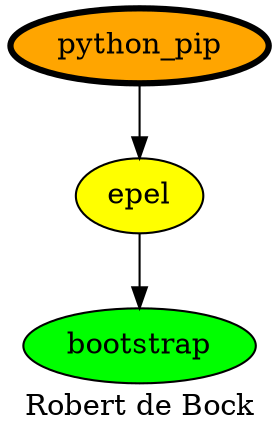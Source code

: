 digraph PhiloDilemma {
  label = "Robert de Bock" ;
  overlap=false
  {
    bootstrap [fillcolor=green style=filled]
    epel [fillcolor=yellow style=filled]
    "python_pip" [fillcolor=orange style=filled penwidth=3]
  }
  epel -> bootstrap
  "python_pip" -> epel
}
